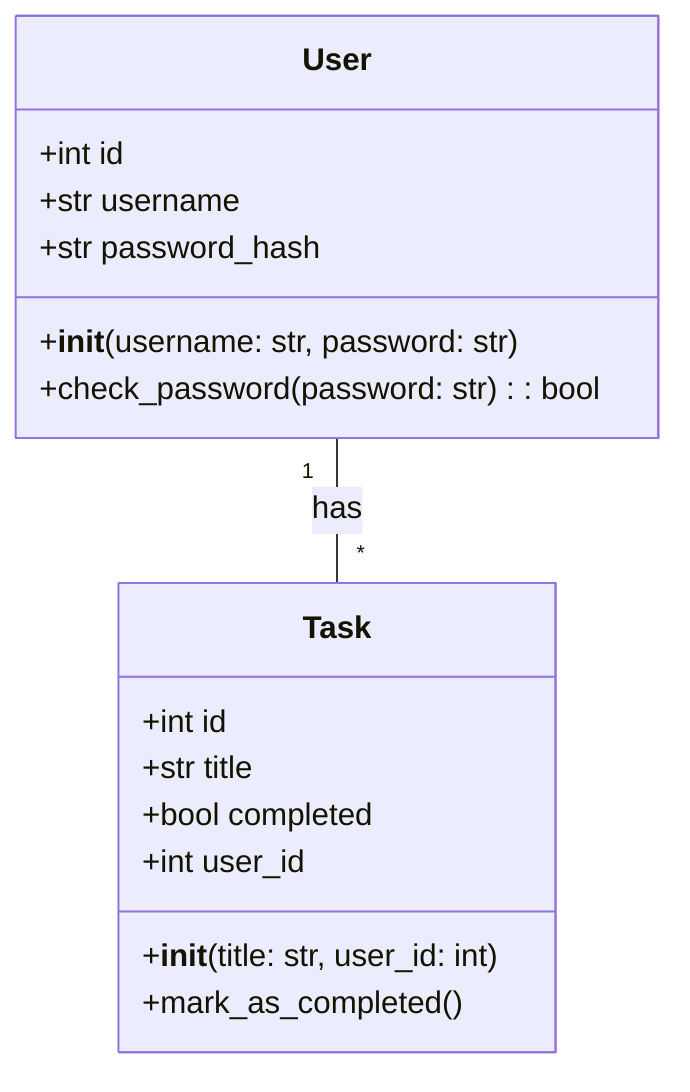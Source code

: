 classDiagram
    class User{
        +int id
        +str username
        +str password_hash
        +__init__(username: str, password: str)
        +check_password(password: str): bool
    }
    class Task{
        +int id
        +str title
        +bool completed
        +int user_id
        +__init__(title: str, user_id: int)
        +mark_as_completed()
    }
    User "1" -- "*" Task: has